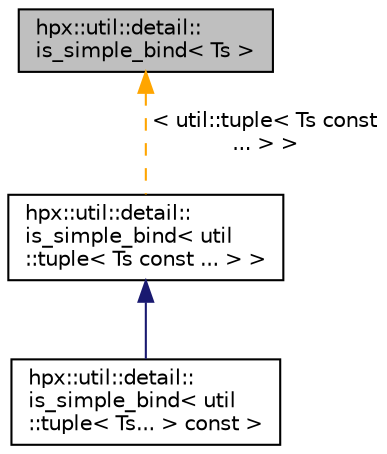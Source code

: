 digraph "hpx::util::detail::is_simple_bind&lt; Ts &gt;"
{
  edge [fontname="Helvetica",fontsize="10",labelfontname="Helvetica",labelfontsize="10"];
  node [fontname="Helvetica",fontsize="10",shape=record];
  Node0 [label="hpx::util::detail::\lis_simple_bind\< Ts \>",height=0.2,width=0.4,color="black", fillcolor="grey75", style="filled", fontcolor="black"];
  Node0 -> Node1 [dir="back",color="orange",fontsize="10",style="dashed",label=" \< util::tuple\< Ts const\l ... \> \>" ,fontname="Helvetica"];
  Node1 [label="hpx::util::detail::\lis_simple_bind\< util\l::tuple\< Ts const ... \> \>",height=0.2,width=0.4,color="black", fillcolor="white", style="filled",URL="$db/d97/structhpx_1_1util_1_1detail_1_1is__simple__bind.html"];
  Node1 -> Node2 [dir="back",color="midnightblue",fontsize="10",style="solid",fontname="Helvetica"];
  Node2 [label="hpx::util::detail::\lis_simple_bind\< util\l::tuple\< Ts... \> const \>",height=0.2,width=0.4,color="black", fillcolor="white", style="filled",URL="$d7/d93/structhpx_1_1util_1_1detail_1_1is__simple__bind_3_01util_1_1tuple_3_01_ts_8_8_8_01_4_01const_01_4.html"];
}
